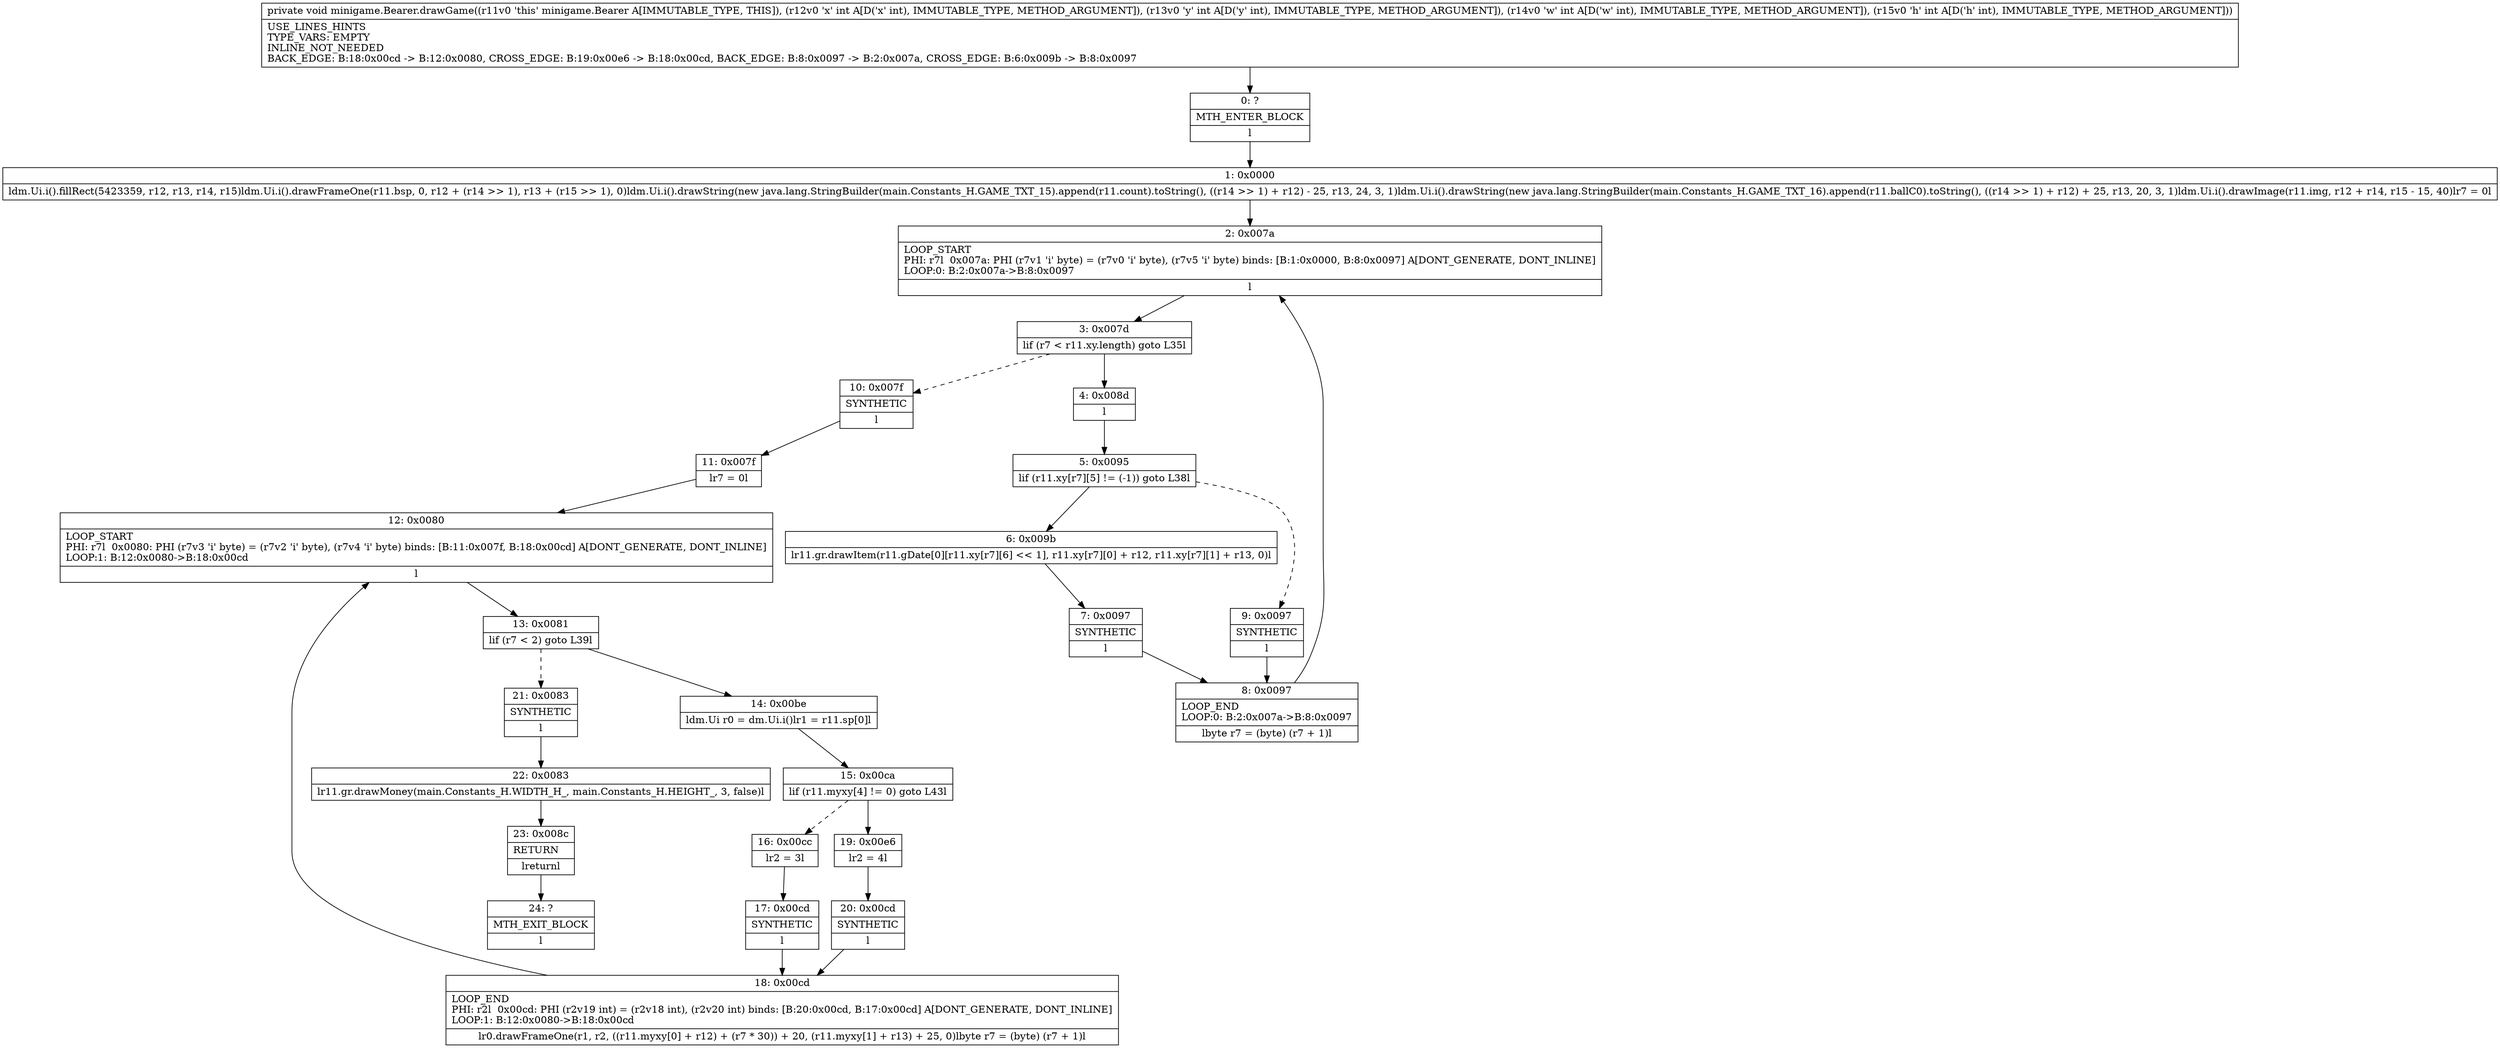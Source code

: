 digraph "CFG forminigame.Bearer.drawGame(IIII)V" {
Node_0 [shape=record,label="{0\:\ ?|MTH_ENTER_BLOCK\l|l}"];
Node_1 [shape=record,label="{1\:\ 0x0000|ldm.Ui.i().fillRect(5423359, r12, r13, r14, r15)ldm.Ui.i().drawFrameOne(r11.bsp, 0, r12 + (r14 \>\> 1), r13 + (r15 \>\> 1), 0)ldm.Ui.i().drawString(new java.lang.StringBuilder(main.Constants_H.GAME_TXT_15).append(r11.count).toString(), ((r14 \>\> 1) + r12) \- 25, r13, 24, 3, 1)ldm.Ui.i().drawString(new java.lang.StringBuilder(main.Constants_H.GAME_TXT_16).append(r11.ballC0).toString(), ((r14 \>\> 1) + r12) + 25, r13, 20, 3, 1)ldm.Ui.i().drawImage(r11.img, r12 + r14, r15 \- 15, 40)lr7 = 0l}"];
Node_2 [shape=record,label="{2\:\ 0x007a|LOOP_START\lPHI: r7l  0x007a: PHI (r7v1 'i' byte) = (r7v0 'i' byte), (r7v5 'i' byte) binds: [B:1:0x0000, B:8:0x0097] A[DONT_GENERATE, DONT_INLINE]\lLOOP:0: B:2:0x007a\-\>B:8:0x0097\l|l}"];
Node_3 [shape=record,label="{3\:\ 0x007d|lif (r7 \< r11.xy.length) goto L35l}"];
Node_4 [shape=record,label="{4\:\ 0x008d|l}"];
Node_5 [shape=record,label="{5\:\ 0x0095|lif (r11.xy[r7][5] != (\-1)) goto L38l}"];
Node_6 [shape=record,label="{6\:\ 0x009b|lr11.gr.drawItem(r11.gDate[0][r11.xy[r7][6] \<\< 1], r11.xy[r7][0] + r12, r11.xy[r7][1] + r13, 0)l}"];
Node_7 [shape=record,label="{7\:\ 0x0097|SYNTHETIC\l|l}"];
Node_8 [shape=record,label="{8\:\ 0x0097|LOOP_END\lLOOP:0: B:2:0x007a\-\>B:8:0x0097\l|lbyte r7 = (byte) (r7 + 1)l}"];
Node_9 [shape=record,label="{9\:\ 0x0097|SYNTHETIC\l|l}"];
Node_10 [shape=record,label="{10\:\ 0x007f|SYNTHETIC\l|l}"];
Node_11 [shape=record,label="{11\:\ 0x007f|lr7 = 0l}"];
Node_12 [shape=record,label="{12\:\ 0x0080|LOOP_START\lPHI: r7l  0x0080: PHI (r7v3 'i' byte) = (r7v2 'i' byte), (r7v4 'i' byte) binds: [B:11:0x007f, B:18:0x00cd] A[DONT_GENERATE, DONT_INLINE]\lLOOP:1: B:12:0x0080\-\>B:18:0x00cd\l|l}"];
Node_13 [shape=record,label="{13\:\ 0x0081|lif (r7 \< 2) goto L39l}"];
Node_14 [shape=record,label="{14\:\ 0x00be|ldm.Ui r0 = dm.Ui.i()lr1 = r11.sp[0]l}"];
Node_15 [shape=record,label="{15\:\ 0x00ca|lif (r11.myxy[4] != 0) goto L43l}"];
Node_16 [shape=record,label="{16\:\ 0x00cc|lr2 = 3l}"];
Node_17 [shape=record,label="{17\:\ 0x00cd|SYNTHETIC\l|l}"];
Node_18 [shape=record,label="{18\:\ 0x00cd|LOOP_END\lPHI: r2l  0x00cd: PHI (r2v19 int) = (r2v18 int), (r2v20 int) binds: [B:20:0x00cd, B:17:0x00cd] A[DONT_GENERATE, DONT_INLINE]\lLOOP:1: B:12:0x0080\-\>B:18:0x00cd\l|lr0.drawFrameOne(r1, r2, ((r11.myxy[0] + r12) + (r7 * 30)) + 20, (r11.myxy[1] + r13) + 25, 0)lbyte r7 = (byte) (r7 + 1)l}"];
Node_19 [shape=record,label="{19\:\ 0x00e6|lr2 = 4l}"];
Node_20 [shape=record,label="{20\:\ 0x00cd|SYNTHETIC\l|l}"];
Node_21 [shape=record,label="{21\:\ 0x0083|SYNTHETIC\l|l}"];
Node_22 [shape=record,label="{22\:\ 0x0083|lr11.gr.drawMoney(main.Constants_H.WIDTH_H_, main.Constants_H.HEIGHT_, 3, false)l}"];
Node_23 [shape=record,label="{23\:\ 0x008c|RETURN\l|lreturnl}"];
Node_24 [shape=record,label="{24\:\ ?|MTH_EXIT_BLOCK\l|l}"];
MethodNode[shape=record,label="{private void minigame.Bearer.drawGame((r11v0 'this' minigame.Bearer A[IMMUTABLE_TYPE, THIS]), (r12v0 'x' int A[D('x' int), IMMUTABLE_TYPE, METHOD_ARGUMENT]), (r13v0 'y' int A[D('y' int), IMMUTABLE_TYPE, METHOD_ARGUMENT]), (r14v0 'w' int A[D('w' int), IMMUTABLE_TYPE, METHOD_ARGUMENT]), (r15v0 'h' int A[D('h' int), IMMUTABLE_TYPE, METHOD_ARGUMENT]))  | USE_LINES_HINTS\lTYPE_VARS: EMPTY\lINLINE_NOT_NEEDED\lBACK_EDGE: B:18:0x00cd \-\> B:12:0x0080, CROSS_EDGE: B:19:0x00e6 \-\> B:18:0x00cd, BACK_EDGE: B:8:0x0097 \-\> B:2:0x007a, CROSS_EDGE: B:6:0x009b \-\> B:8:0x0097\l}"];
MethodNode -> Node_0;
Node_0 -> Node_1;
Node_1 -> Node_2;
Node_2 -> Node_3;
Node_3 -> Node_4;
Node_3 -> Node_10[style=dashed];
Node_4 -> Node_5;
Node_5 -> Node_6;
Node_5 -> Node_9[style=dashed];
Node_6 -> Node_7;
Node_7 -> Node_8;
Node_8 -> Node_2;
Node_9 -> Node_8;
Node_10 -> Node_11;
Node_11 -> Node_12;
Node_12 -> Node_13;
Node_13 -> Node_14;
Node_13 -> Node_21[style=dashed];
Node_14 -> Node_15;
Node_15 -> Node_16[style=dashed];
Node_15 -> Node_19;
Node_16 -> Node_17;
Node_17 -> Node_18;
Node_18 -> Node_12;
Node_19 -> Node_20;
Node_20 -> Node_18;
Node_21 -> Node_22;
Node_22 -> Node_23;
Node_23 -> Node_24;
}

